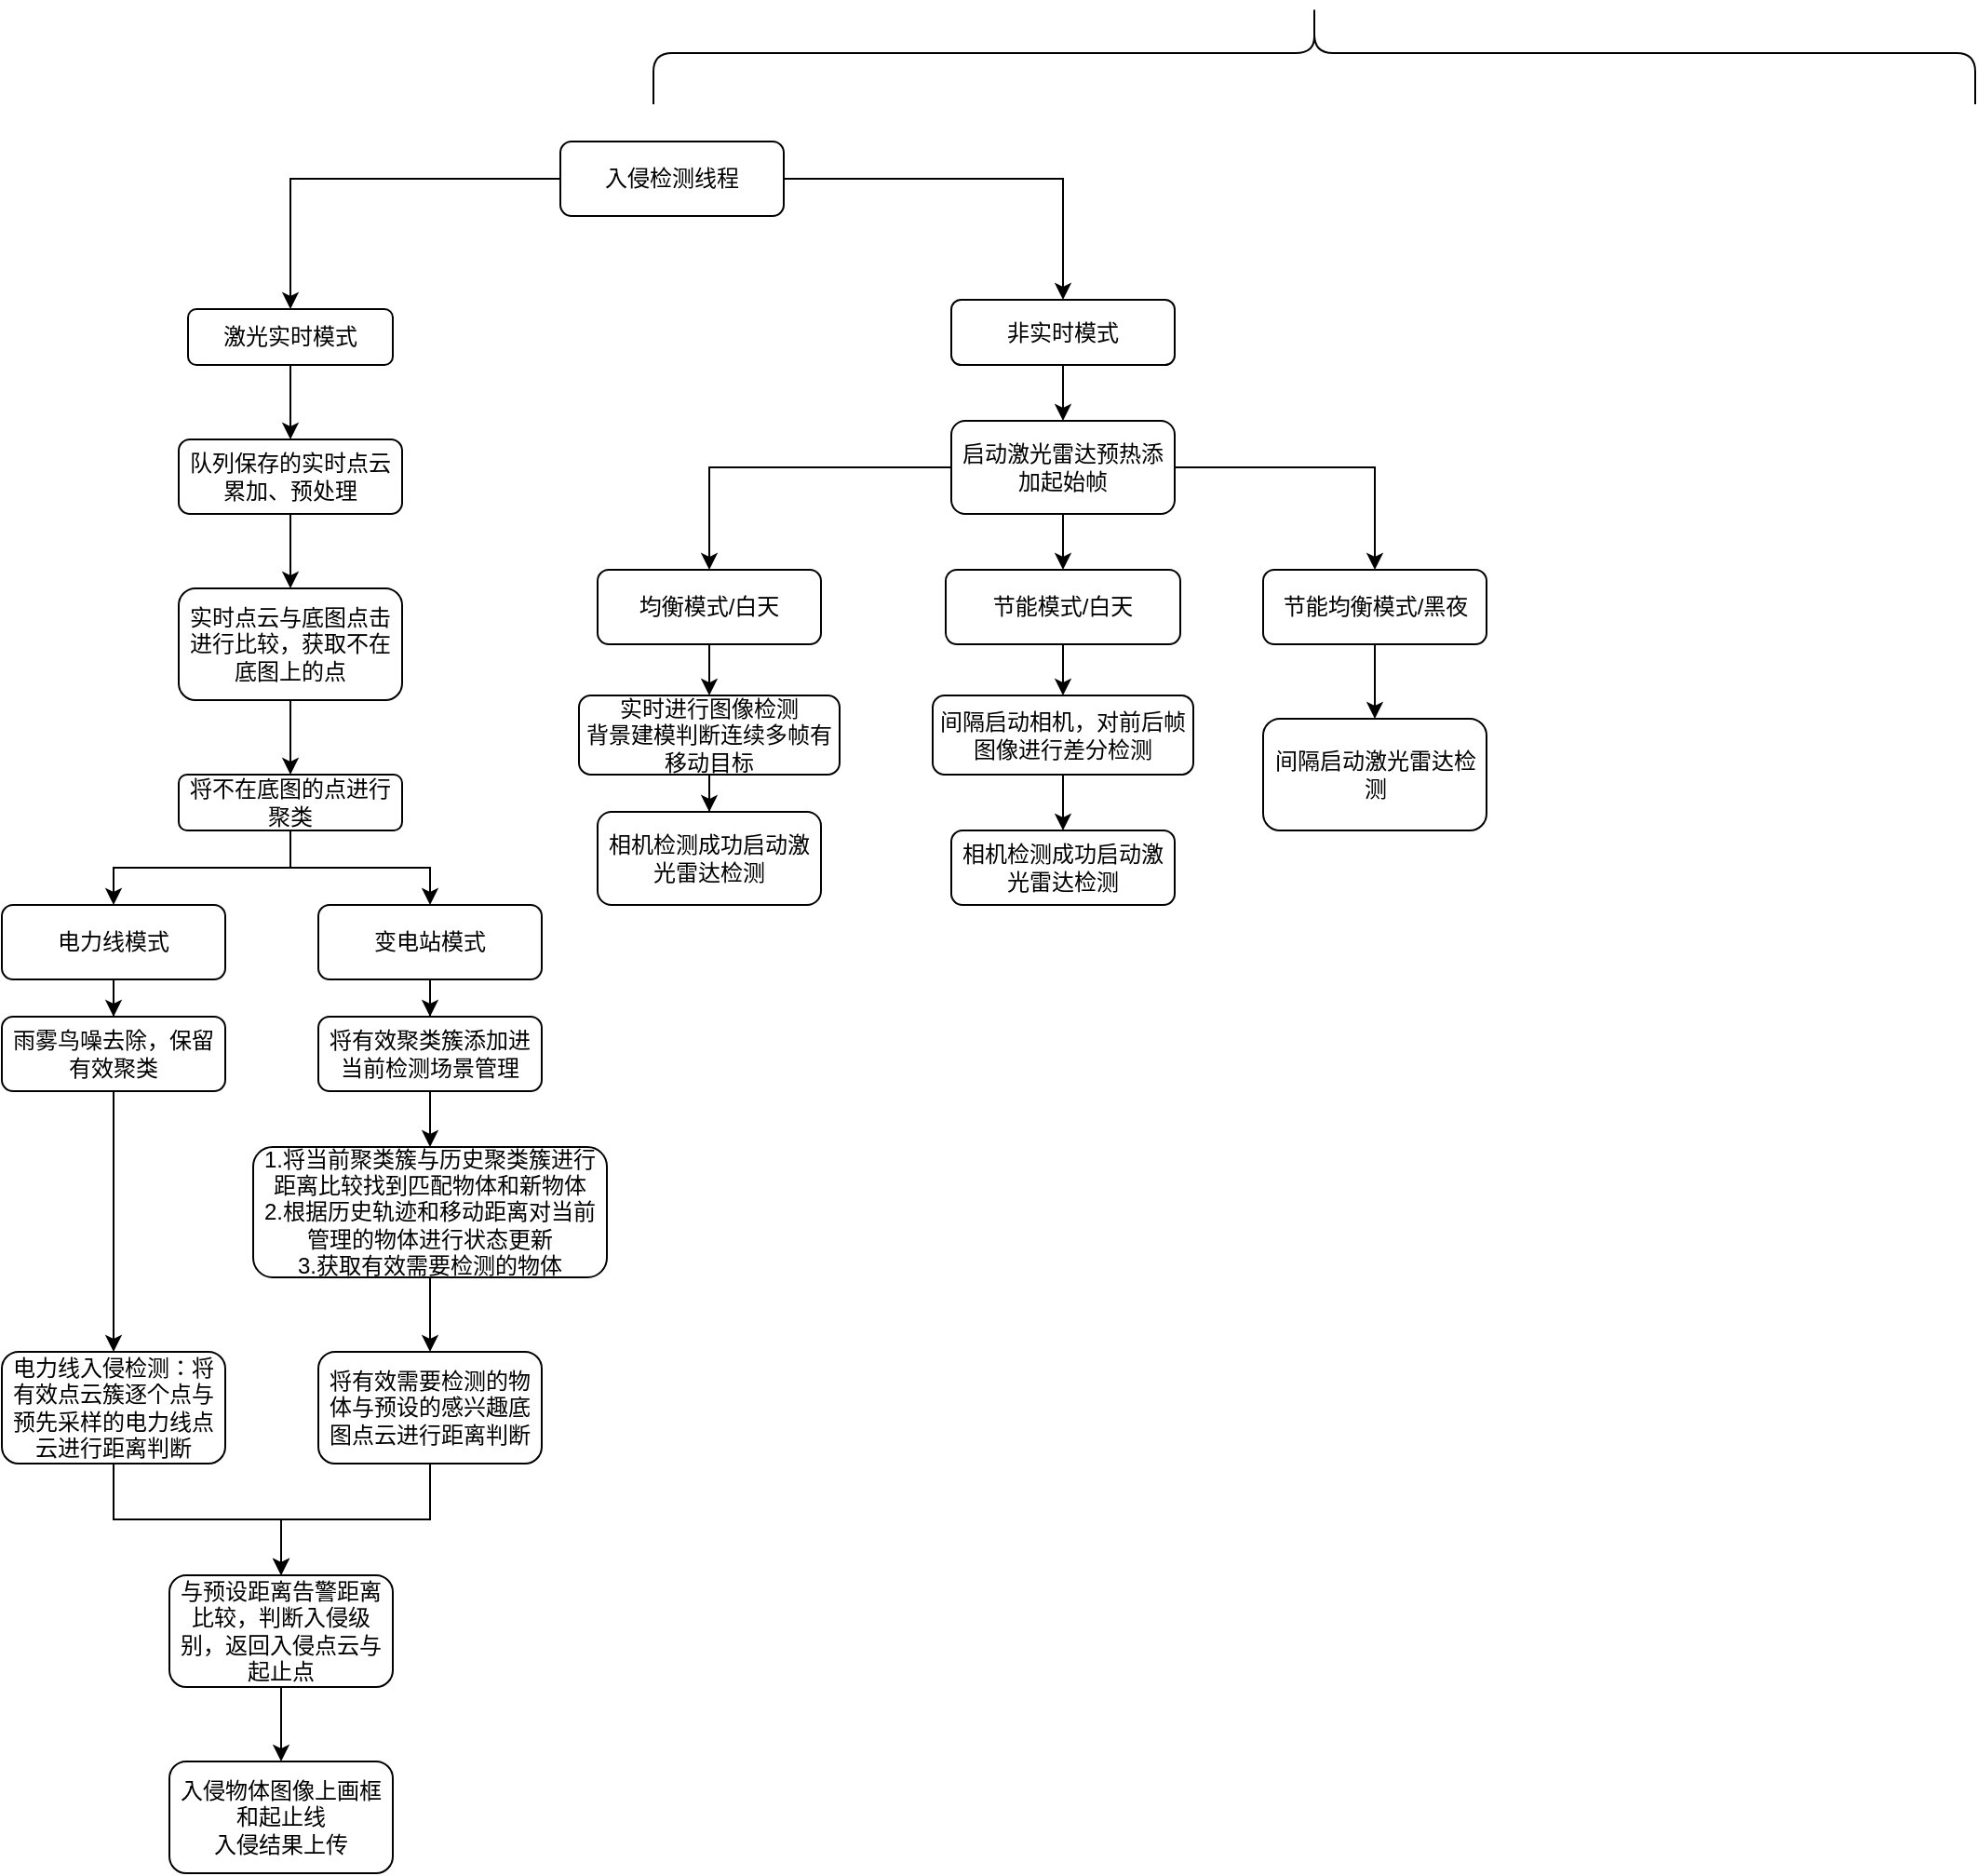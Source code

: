 <mxfile version="23.1.5" type="github">
  <diagram name="第 1 页" id="MczWRd7Q6ZMrr0-e14SX">
    <mxGraphModel dx="1911" dy="1968" grid="1" gridSize="10" guides="1" tooltips="1" connect="1" arrows="1" fold="1" page="1" pageScale="1" pageWidth="827" pageHeight="1169" math="0" shadow="0">
      <root>
        <mxCell id="0" />
        <mxCell id="1" parent="0" />
        <mxCell id="Zy_68_N8UqbTIsB8ShXR-126" value="" style="edgeStyle=orthogonalEdgeStyle;rounded=0;orthogonalLoop=1;jettySize=auto;html=1;" edge="1" parent="1" source="Zy_68_N8UqbTIsB8ShXR-122" target="Zy_68_N8UqbTIsB8ShXR-125">
          <mxGeometry relative="1" as="geometry" />
        </mxCell>
        <mxCell id="Zy_68_N8UqbTIsB8ShXR-157" value="" style="edgeStyle=orthogonalEdgeStyle;rounded=0;orthogonalLoop=1;jettySize=auto;html=1;" edge="1" parent="1" source="Zy_68_N8UqbTIsB8ShXR-122" target="Zy_68_N8UqbTIsB8ShXR-156">
          <mxGeometry relative="1" as="geometry" />
        </mxCell>
        <mxCell id="Zy_68_N8UqbTIsB8ShXR-122" value="入侵检测线程" style="rounded=1;whiteSpace=wrap;html=1;" vertex="1" parent="1">
          <mxGeometry x="90" y="30" width="120" height="40" as="geometry" />
        </mxCell>
        <mxCell id="Zy_68_N8UqbTIsB8ShXR-123" value="" style="shape=curlyBracket;whiteSpace=wrap;html=1;rounded=1;labelPosition=left;verticalLabelPosition=middle;align=right;verticalAlign=middle;rotation=90;" vertex="1" parent="1">
          <mxGeometry x="467.5" y="-372.5" width="55" height="710" as="geometry" />
        </mxCell>
        <mxCell id="Zy_68_N8UqbTIsB8ShXR-128" value="" style="edgeStyle=orthogonalEdgeStyle;rounded=0;orthogonalLoop=1;jettySize=auto;html=1;" edge="1" parent="1" source="Zy_68_N8UqbTIsB8ShXR-125" target="Zy_68_N8UqbTIsB8ShXR-127">
          <mxGeometry relative="1" as="geometry" />
        </mxCell>
        <mxCell id="Zy_68_N8UqbTIsB8ShXR-125" value="激光实时模式" style="whiteSpace=wrap;html=1;rounded=1;" vertex="1" parent="1">
          <mxGeometry x="-110" y="120" width="110" height="30" as="geometry" />
        </mxCell>
        <mxCell id="Zy_68_N8UqbTIsB8ShXR-130" value="" style="edgeStyle=orthogonalEdgeStyle;rounded=0;orthogonalLoop=1;jettySize=auto;html=1;" edge="1" parent="1" source="Zy_68_N8UqbTIsB8ShXR-127" target="Zy_68_N8UqbTIsB8ShXR-129">
          <mxGeometry relative="1" as="geometry" />
        </mxCell>
        <mxCell id="Zy_68_N8UqbTIsB8ShXR-127" value="队列保存的实时点云累加、预处理" style="whiteSpace=wrap;html=1;rounded=1;" vertex="1" parent="1">
          <mxGeometry x="-115" y="190" width="120" height="40" as="geometry" />
        </mxCell>
        <mxCell id="Zy_68_N8UqbTIsB8ShXR-132" value="" style="edgeStyle=orthogonalEdgeStyle;rounded=0;orthogonalLoop=1;jettySize=auto;html=1;" edge="1" parent="1" source="Zy_68_N8UqbTIsB8ShXR-129" target="Zy_68_N8UqbTIsB8ShXR-131">
          <mxGeometry relative="1" as="geometry" />
        </mxCell>
        <mxCell id="Zy_68_N8UqbTIsB8ShXR-129" value="实时点云与底图点击进行比较，获取不在底图上的点" style="whiteSpace=wrap;html=1;rounded=1;" vertex="1" parent="1">
          <mxGeometry x="-115" y="270" width="120" height="60" as="geometry" />
        </mxCell>
        <mxCell id="Zy_68_N8UqbTIsB8ShXR-135" value="" style="edgeStyle=orthogonalEdgeStyle;rounded=0;orthogonalLoop=1;jettySize=auto;html=1;" edge="1" parent="1" source="Zy_68_N8UqbTIsB8ShXR-131" target="Zy_68_N8UqbTIsB8ShXR-134">
          <mxGeometry relative="1" as="geometry" />
        </mxCell>
        <mxCell id="Zy_68_N8UqbTIsB8ShXR-143" value="" style="edgeStyle=orthogonalEdgeStyle;rounded=0;orthogonalLoop=1;jettySize=auto;html=1;" edge="1" parent="1" source="Zy_68_N8UqbTIsB8ShXR-131" target="Zy_68_N8UqbTIsB8ShXR-142">
          <mxGeometry relative="1" as="geometry" />
        </mxCell>
        <mxCell id="Zy_68_N8UqbTIsB8ShXR-131" value="将不在底图的点进行聚类" style="whiteSpace=wrap;html=1;rounded=1;" vertex="1" parent="1">
          <mxGeometry x="-115" y="370" width="120" height="30" as="geometry" />
        </mxCell>
        <mxCell id="Zy_68_N8UqbTIsB8ShXR-133" style="edgeStyle=orthogonalEdgeStyle;rounded=0;orthogonalLoop=1;jettySize=auto;html=1;exitX=0.5;exitY=1;exitDx=0;exitDy=0;" edge="1" parent="1" source="Zy_68_N8UqbTIsB8ShXR-131" target="Zy_68_N8UqbTIsB8ShXR-131">
          <mxGeometry relative="1" as="geometry" />
        </mxCell>
        <mxCell id="Zy_68_N8UqbTIsB8ShXR-137" value="" style="edgeStyle=orthogonalEdgeStyle;rounded=0;orthogonalLoop=1;jettySize=auto;html=1;" edge="1" parent="1" source="Zy_68_N8UqbTIsB8ShXR-134" target="Zy_68_N8UqbTIsB8ShXR-136">
          <mxGeometry relative="1" as="geometry" />
        </mxCell>
        <mxCell id="Zy_68_N8UqbTIsB8ShXR-134" value="电力线模式" style="whiteSpace=wrap;html=1;rounded=1;" vertex="1" parent="1">
          <mxGeometry x="-210" y="440" width="120" height="40" as="geometry" />
        </mxCell>
        <mxCell id="Zy_68_N8UqbTIsB8ShXR-139" value="" style="edgeStyle=orthogonalEdgeStyle;rounded=0;orthogonalLoop=1;jettySize=auto;html=1;" edge="1" parent="1" source="Zy_68_N8UqbTIsB8ShXR-136" target="Zy_68_N8UqbTIsB8ShXR-138">
          <mxGeometry relative="1" as="geometry" />
        </mxCell>
        <mxCell id="Zy_68_N8UqbTIsB8ShXR-136" value="雨雾鸟噪去除，保留有效聚类" style="whiteSpace=wrap;html=1;rounded=1;" vertex="1" parent="1">
          <mxGeometry x="-210" y="500" width="120" height="40" as="geometry" />
        </mxCell>
        <mxCell id="Zy_68_N8UqbTIsB8ShXR-141" value="" style="edgeStyle=orthogonalEdgeStyle;rounded=0;orthogonalLoop=1;jettySize=auto;html=1;" edge="1" parent="1" source="Zy_68_N8UqbTIsB8ShXR-138" target="Zy_68_N8UqbTIsB8ShXR-140">
          <mxGeometry relative="1" as="geometry" />
        </mxCell>
        <mxCell id="Zy_68_N8UqbTIsB8ShXR-138" value="电力线入侵检测：将有效点云簇逐个点与预先采样的电力线点云进行距离判断" style="whiteSpace=wrap;html=1;rounded=1;" vertex="1" parent="1">
          <mxGeometry x="-210" y="680" width="120" height="60" as="geometry" />
        </mxCell>
        <mxCell id="Zy_68_N8UqbTIsB8ShXR-154" value="" style="edgeStyle=orthogonalEdgeStyle;rounded=0;orthogonalLoop=1;jettySize=auto;html=1;" edge="1" parent="1" source="Zy_68_N8UqbTIsB8ShXR-140" target="Zy_68_N8UqbTIsB8ShXR-153">
          <mxGeometry relative="1" as="geometry" />
        </mxCell>
        <mxCell id="Zy_68_N8UqbTIsB8ShXR-140" value="与预设距离告警距离比较，判断入侵级别，返回入侵点云与起止点" style="whiteSpace=wrap;html=1;rounded=1;" vertex="1" parent="1">
          <mxGeometry x="-120" y="800" width="120" height="60" as="geometry" />
        </mxCell>
        <mxCell id="Zy_68_N8UqbTIsB8ShXR-145" value="" style="edgeStyle=orthogonalEdgeStyle;rounded=0;orthogonalLoop=1;jettySize=auto;html=1;" edge="1" parent="1" source="Zy_68_N8UqbTIsB8ShXR-142" target="Zy_68_N8UqbTIsB8ShXR-144">
          <mxGeometry relative="1" as="geometry" />
        </mxCell>
        <mxCell id="Zy_68_N8UqbTIsB8ShXR-142" value="变电站模式" style="whiteSpace=wrap;html=1;rounded=1;" vertex="1" parent="1">
          <mxGeometry x="-40" y="440" width="120" height="40" as="geometry" />
        </mxCell>
        <mxCell id="Zy_68_N8UqbTIsB8ShXR-147" value="" style="edgeStyle=orthogonalEdgeStyle;rounded=0;orthogonalLoop=1;jettySize=auto;html=1;" edge="1" parent="1" source="Zy_68_N8UqbTIsB8ShXR-144" target="Zy_68_N8UqbTIsB8ShXR-146">
          <mxGeometry relative="1" as="geometry" />
        </mxCell>
        <mxCell id="Zy_68_N8UqbTIsB8ShXR-144" value="将有效聚类簇添加进当前检测场景管理" style="whiteSpace=wrap;html=1;rounded=1;" vertex="1" parent="1">
          <mxGeometry x="-40" y="500" width="120" height="40" as="geometry" />
        </mxCell>
        <mxCell id="Zy_68_N8UqbTIsB8ShXR-149" value="" style="edgeStyle=orthogonalEdgeStyle;rounded=0;orthogonalLoop=1;jettySize=auto;html=1;" edge="1" parent="1" source="Zy_68_N8UqbTIsB8ShXR-146" target="Zy_68_N8UqbTIsB8ShXR-148">
          <mxGeometry relative="1" as="geometry" />
        </mxCell>
        <mxCell id="Zy_68_N8UqbTIsB8ShXR-146" value="1.将当前聚类簇与历史聚类簇进行距离比较找到匹配物体和新物体&lt;br&gt;2.根据历史轨迹和移动距离对当前管理的物体进行状态更新&lt;br style=&quot;border-color: var(--border-color);&quot;&gt;3.获取有效需要检测的物体" style="whiteSpace=wrap;html=1;rounded=1;" vertex="1" parent="1">
          <mxGeometry x="-75" y="570" width="190" height="70" as="geometry" />
        </mxCell>
        <mxCell id="Zy_68_N8UqbTIsB8ShXR-150" style="edgeStyle=orthogonalEdgeStyle;rounded=0;orthogonalLoop=1;jettySize=auto;html=1;entryX=0.5;entryY=0;entryDx=0;entryDy=0;" edge="1" parent="1" source="Zy_68_N8UqbTIsB8ShXR-148" target="Zy_68_N8UqbTIsB8ShXR-140">
          <mxGeometry relative="1" as="geometry" />
        </mxCell>
        <mxCell id="Zy_68_N8UqbTIsB8ShXR-148" value="将有效需要检测的物体与预设的感兴趣底图点云进行距离判断" style="whiteSpace=wrap;html=1;rounded=1;" vertex="1" parent="1">
          <mxGeometry x="-40" y="680" width="120" height="60" as="geometry" />
        </mxCell>
        <mxCell id="Zy_68_N8UqbTIsB8ShXR-153" value="入侵物体图像上画框和起止线&lt;br&gt;入侵结果上传" style="whiteSpace=wrap;html=1;rounded=1;" vertex="1" parent="1">
          <mxGeometry x="-120" y="900" width="120" height="60" as="geometry" />
        </mxCell>
        <mxCell id="Zy_68_N8UqbTIsB8ShXR-159" value="" style="edgeStyle=orthogonalEdgeStyle;rounded=0;orthogonalLoop=1;jettySize=auto;html=1;" edge="1" parent="1" source="Zy_68_N8UqbTIsB8ShXR-156" target="Zy_68_N8UqbTIsB8ShXR-158">
          <mxGeometry relative="1" as="geometry" />
        </mxCell>
        <mxCell id="Zy_68_N8UqbTIsB8ShXR-156" value="非实时模式" style="whiteSpace=wrap;html=1;rounded=1;" vertex="1" parent="1">
          <mxGeometry x="300" y="115" width="120" height="35" as="geometry" />
        </mxCell>
        <mxCell id="Zy_68_N8UqbTIsB8ShXR-161" value="" style="edgeStyle=orthogonalEdgeStyle;rounded=0;orthogonalLoop=1;jettySize=auto;html=1;" edge="1" parent="1" source="Zy_68_N8UqbTIsB8ShXR-158" target="Zy_68_N8UqbTIsB8ShXR-160">
          <mxGeometry relative="1" as="geometry" />
        </mxCell>
        <mxCell id="Zy_68_N8UqbTIsB8ShXR-167" value="" style="edgeStyle=orthogonalEdgeStyle;rounded=0;orthogonalLoop=1;jettySize=auto;html=1;" edge="1" parent="1" source="Zy_68_N8UqbTIsB8ShXR-158" target="Zy_68_N8UqbTIsB8ShXR-166">
          <mxGeometry relative="1" as="geometry" />
        </mxCell>
        <mxCell id="Zy_68_N8UqbTIsB8ShXR-173" value="" style="edgeStyle=orthogonalEdgeStyle;rounded=0;orthogonalLoop=1;jettySize=auto;html=1;" edge="1" parent="1" source="Zy_68_N8UqbTIsB8ShXR-158" target="Zy_68_N8UqbTIsB8ShXR-172">
          <mxGeometry relative="1" as="geometry" />
        </mxCell>
        <mxCell id="Zy_68_N8UqbTIsB8ShXR-158" value="启动激光雷达预热添加起始帧" style="whiteSpace=wrap;html=1;rounded=1;" vertex="1" parent="1">
          <mxGeometry x="300" y="180" width="120" height="50" as="geometry" />
        </mxCell>
        <mxCell id="Zy_68_N8UqbTIsB8ShXR-163" value="" style="edgeStyle=orthogonalEdgeStyle;rounded=0;orthogonalLoop=1;jettySize=auto;html=1;" edge="1" parent="1" source="Zy_68_N8UqbTIsB8ShXR-160" target="Zy_68_N8UqbTIsB8ShXR-162">
          <mxGeometry relative="1" as="geometry" />
        </mxCell>
        <mxCell id="Zy_68_N8UqbTIsB8ShXR-160" value="均衡模式/白天" style="whiteSpace=wrap;html=1;rounded=1;" vertex="1" parent="1">
          <mxGeometry x="110" y="260" width="120" height="40" as="geometry" />
        </mxCell>
        <mxCell id="Zy_68_N8UqbTIsB8ShXR-165" value="" style="edgeStyle=orthogonalEdgeStyle;rounded=0;orthogonalLoop=1;jettySize=auto;html=1;" edge="1" parent="1" source="Zy_68_N8UqbTIsB8ShXR-162" target="Zy_68_N8UqbTIsB8ShXR-164">
          <mxGeometry relative="1" as="geometry" />
        </mxCell>
        <mxCell id="Zy_68_N8UqbTIsB8ShXR-162" value="实时进行图像检测&lt;br&gt;背景建模判断连续多帧有移动目标" style="whiteSpace=wrap;html=1;rounded=1;" vertex="1" parent="1">
          <mxGeometry x="100" y="327.5" width="140" height="42.5" as="geometry" />
        </mxCell>
        <mxCell id="Zy_68_N8UqbTIsB8ShXR-164" value="相机检测成功启动激光雷达检测" style="whiteSpace=wrap;html=1;rounded=1;" vertex="1" parent="1">
          <mxGeometry x="110" y="390" width="120" height="50" as="geometry" />
        </mxCell>
        <mxCell id="Zy_68_N8UqbTIsB8ShXR-169" style="edgeStyle=orthogonalEdgeStyle;rounded=0;orthogonalLoop=1;jettySize=auto;html=1;exitX=0.5;exitY=1;exitDx=0;exitDy=0;" edge="1" parent="1" source="Zy_68_N8UqbTIsB8ShXR-166" target="Zy_68_N8UqbTIsB8ShXR-168">
          <mxGeometry relative="1" as="geometry" />
        </mxCell>
        <mxCell id="Zy_68_N8UqbTIsB8ShXR-166" value="节能模式/白天" style="whiteSpace=wrap;html=1;rounded=1;" vertex="1" parent="1">
          <mxGeometry x="297" y="260" width="126" height="40" as="geometry" />
        </mxCell>
        <mxCell id="Zy_68_N8UqbTIsB8ShXR-171" value="" style="edgeStyle=orthogonalEdgeStyle;rounded=0;orthogonalLoop=1;jettySize=auto;html=1;" edge="1" parent="1" source="Zy_68_N8UqbTIsB8ShXR-168" target="Zy_68_N8UqbTIsB8ShXR-170">
          <mxGeometry relative="1" as="geometry" />
        </mxCell>
        <mxCell id="Zy_68_N8UqbTIsB8ShXR-168" value="间隔启动相机，对前后帧图像进行差分检测" style="whiteSpace=wrap;html=1;rounded=1;" vertex="1" parent="1">
          <mxGeometry x="290" y="327.5" width="140" height="42.5" as="geometry" />
        </mxCell>
        <mxCell id="Zy_68_N8UqbTIsB8ShXR-170" value="相机检测成功启动激光雷达检测" style="whiteSpace=wrap;html=1;rounded=1;" vertex="1" parent="1">
          <mxGeometry x="300" y="400" width="120" height="40" as="geometry" />
        </mxCell>
        <mxCell id="Zy_68_N8UqbTIsB8ShXR-175" value="" style="edgeStyle=orthogonalEdgeStyle;rounded=0;orthogonalLoop=1;jettySize=auto;html=1;" edge="1" parent="1" source="Zy_68_N8UqbTIsB8ShXR-172" target="Zy_68_N8UqbTIsB8ShXR-174">
          <mxGeometry relative="1" as="geometry" />
        </mxCell>
        <mxCell id="Zy_68_N8UqbTIsB8ShXR-172" value="节能均衡模式/黑夜" style="whiteSpace=wrap;html=1;rounded=1;" vertex="1" parent="1">
          <mxGeometry x="467.5" y="260" width="120" height="40" as="geometry" />
        </mxCell>
        <mxCell id="Zy_68_N8UqbTIsB8ShXR-174" value="间隔启动激光雷达检测" style="whiteSpace=wrap;html=1;rounded=1;" vertex="1" parent="1">
          <mxGeometry x="467.5" y="340" width="120" height="60" as="geometry" />
        </mxCell>
      </root>
    </mxGraphModel>
  </diagram>
</mxfile>
